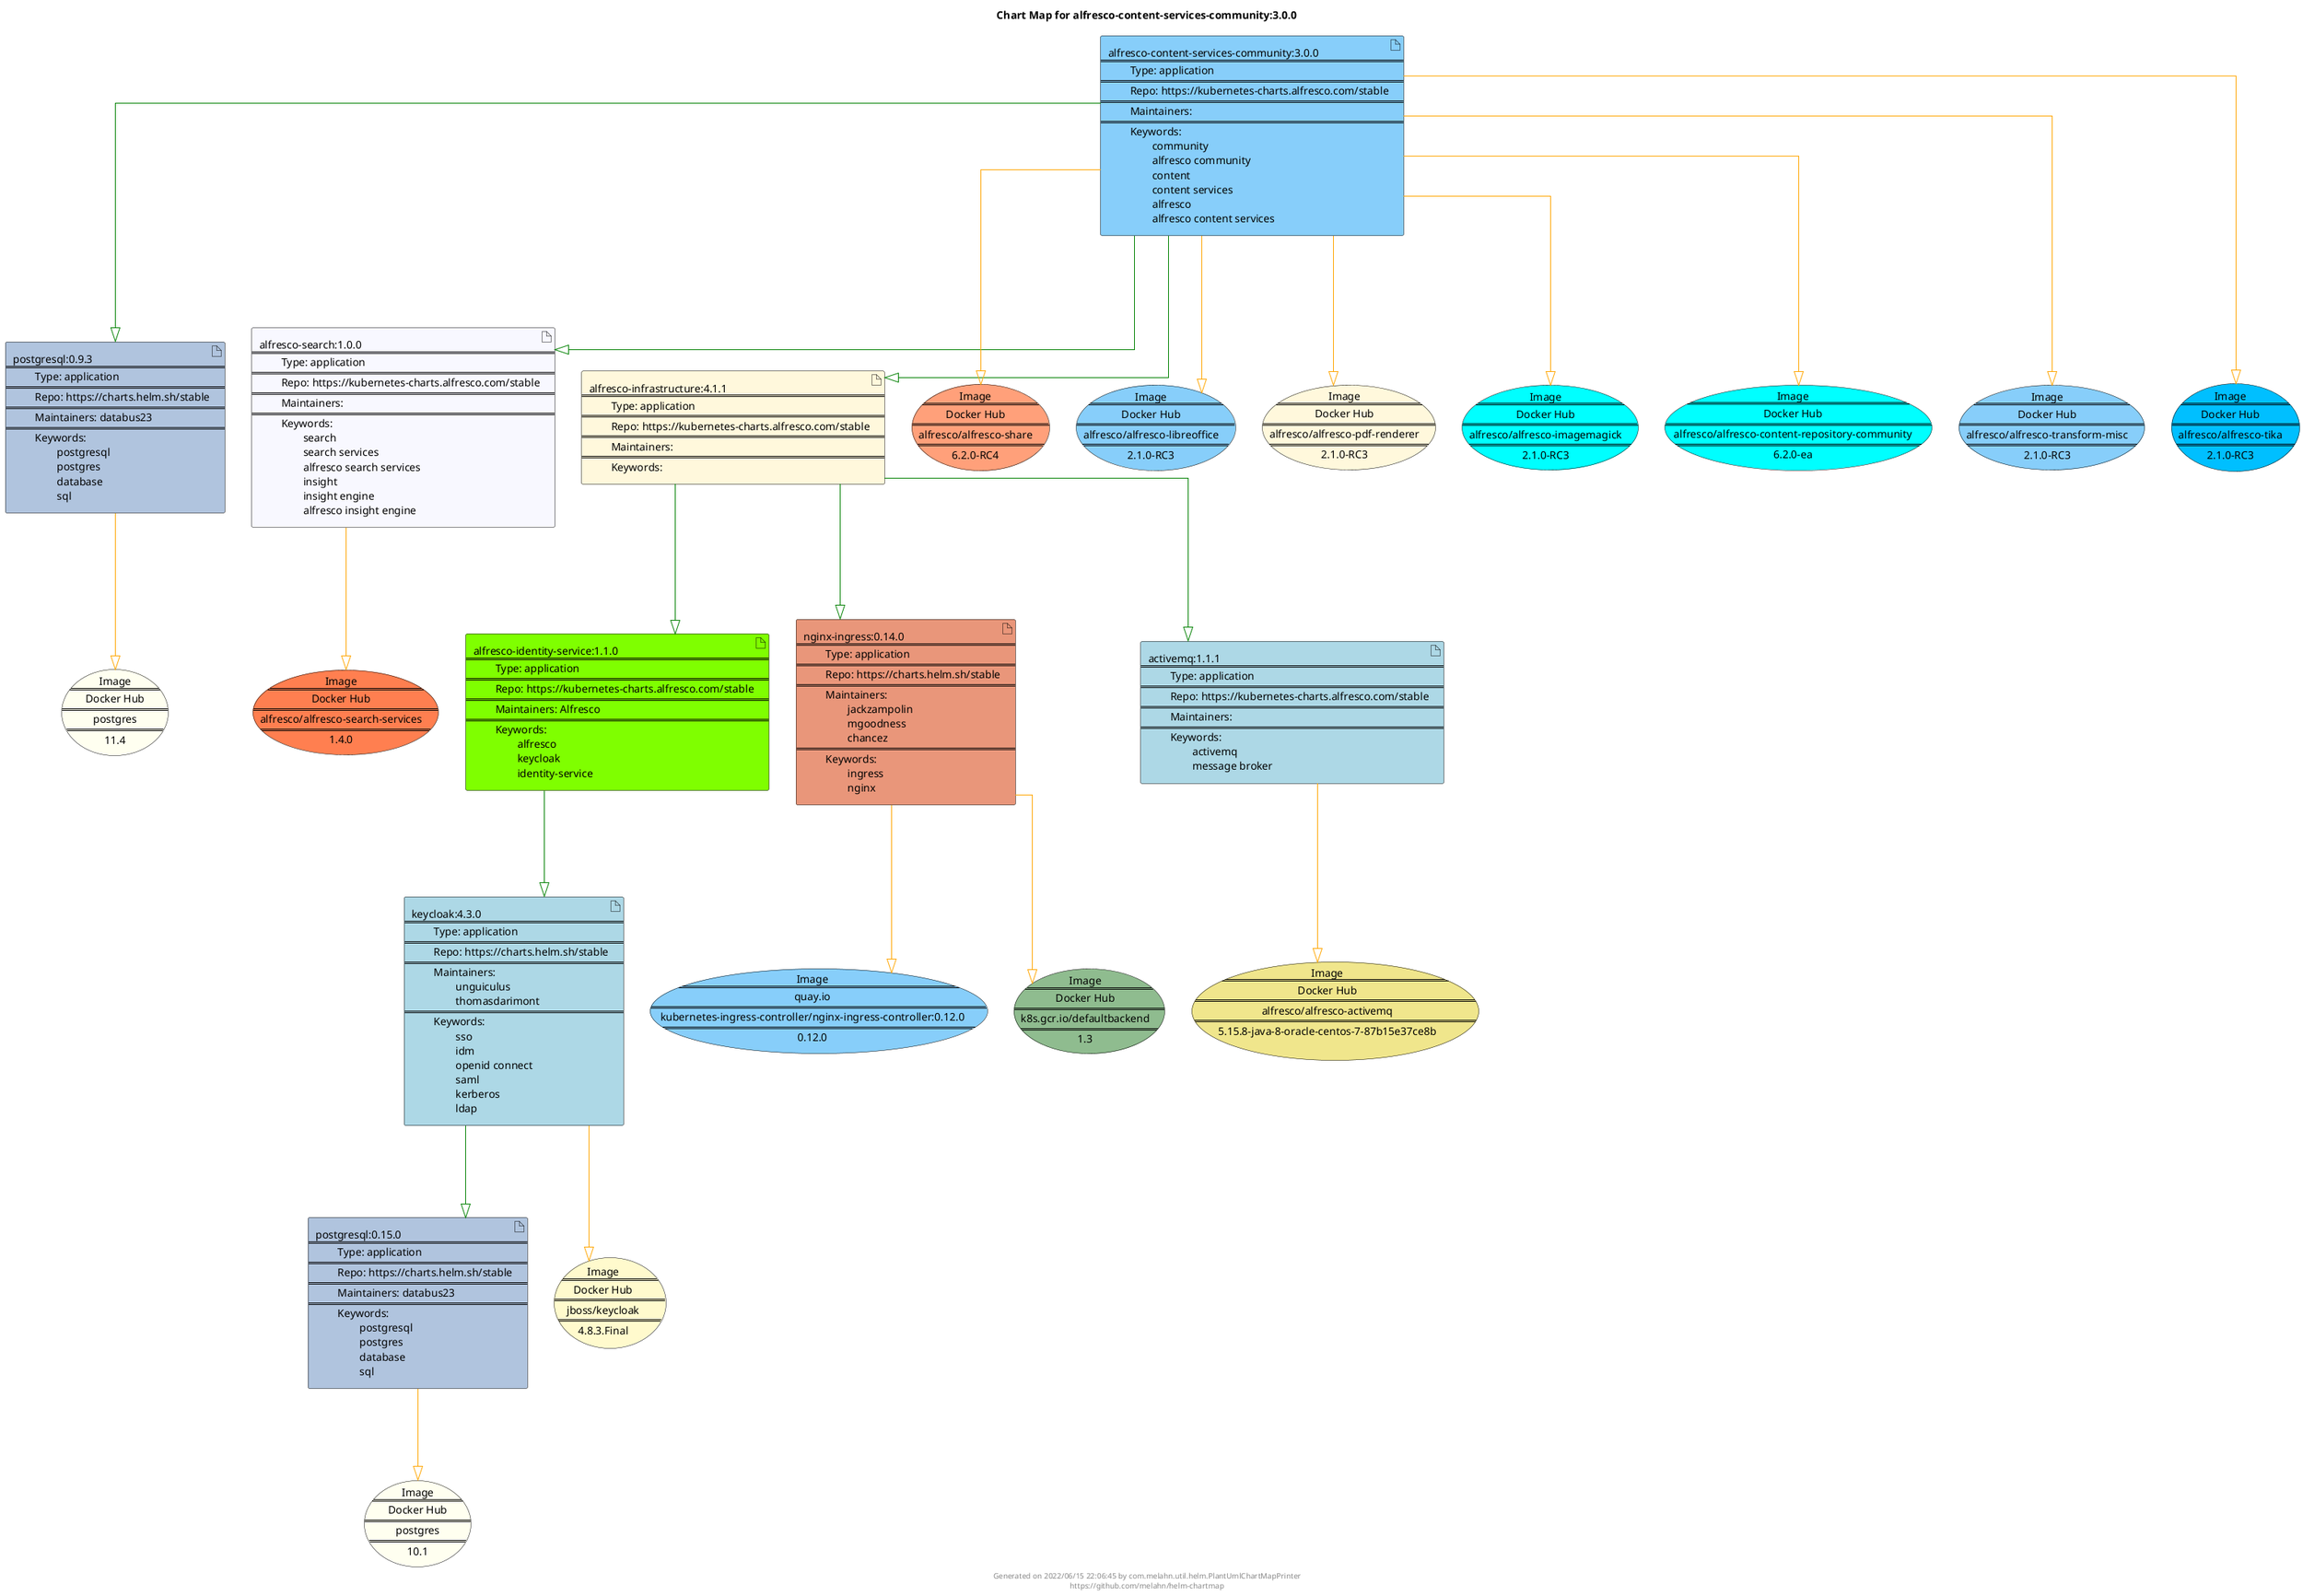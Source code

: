@startuml
skinparam linetype ortho
skinparam backgroundColor white
skinparam usecaseBorderColor black
skinparam usecaseArrowColor LightSlateGray
skinparam artifactBorderColor black
skinparam artifactArrowColor LightSlateGray

title Chart Map for alfresco-content-services-community:3.0.0

'There are 9 referenced Helm Charts
artifact "postgresql:0.9.3\n====\n\tType: application\n====\n\tRepo: https://charts.helm.sh/stable\n====\n\tMaintainers: databus23\n====\n\tKeywords: \n\t\tpostgresql\n\t\tpostgres\n\t\tdatabase\n\t\tsql" as postgresql_0_9_3 #LightSteelBlue
artifact "alfresco-search:1.0.0\n====\n\tType: application\n====\n\tRepo: https://kubernetes-charts.alfresco.com/stable\n====\n\tMaintainers: \n====\n\tKeywords: \n\t\tsearch\n\t\tsearch services\n\t\talfresco search services\n\t\tinsight\n\t\tinsight engine\n\t\talfresco insight engine" as alfresco_search_1_0_0 #GhostWhite
artifact "postgresql:0.15.0\n====\n\tType: application\n====\n\tRepo: https://charts.helm.sh/stable\n====\n\tMaintainers: databus23\n====\n\tKeywords: \n\t\tpostgresql\n\t\tpostgres\n\t\tdatabase\n\t\tsql" as postgresql_0_15_0 #LightSteelBlue
artifact "alfresco-infrastructure:4.1.1\n====\n\tType: application\n====\n\tRepo: https://kubernetes-charts.alfresco.com/stable\n====\n\tMaintainers: \n====\n\tKeywords: " as alfresco_infrastructure_4_1_1 #Cornsilk
artifact "alfresco-identity-service:1.1.0\n====\n\tType: application\n====\n\tRepo: https://kubernetes-charts.alfresco.com/stable\n====\n\tMaintainers: Alfresco\n====\n\tKeywords: \n\t\talfresco\n\t\tkeycloak\n\t\tidentity-service" as alfresco_identity_service_1_1_0 #Chartreuse
artifact "nginx-ingress:0.14.0\n====\n\tType: application\n====\n\tRepo: https://charts.helm.sh/stable\n====\n\tMaintainers: \n\t\tjackzampolin\n\t\tmgoodness\n\t\tchancez\n====\n\tKeywords: \n\t\tingress\n\t\tnginx" as nginx_ingress_0_14_0 #DarkSalmon
artifact "keycloak:4.3.0\n====\n\tType: application\n====\n\tRepo: https://charts.helm.sh/stable\n====\n\tMaintainers: \n\t\tunguiculus\n\t\tthomasdarimont\n====\n\tKeywords: \n\t\tsso\n\t\tidm\n\t\topenid connect\n\t\tsaml\n\t\tkerberos\n\t\tldap" as keycloak_4_3_0 #LightBlue
artifact "alfresco-content-services-community:3.0.0\n====\n\tType: application\n====\n\tRepo: https://kubernetes-charts.alfresco.com/stable\n====\n\tMaintainers: \n====\n\tKeywords: \n\t\tcommunity\n\t\talfresco community\n\t\tcontent\n\t\tcontent services\n\t\talfresco\n\t\talfresco content services" as alfresco_content_services_community_3_0_0 #LightSkyBlue
artifact "activemq:1.1.1\n====\n\tType: application\n====\n\tRepo: https://kubernetes-charts.alfresco.com/stable\n====\n\tMaintainers: \n====\n\tKeywords: \n\t\tactivemq\n\t\tmessage broker" as activemq_1_1_1 #LightBlue

'There are 14 referenced Docker Images
usecase "Image\n====\nDocker Hub\n====\npostgres\n====\n11.4" as postgres_11_4 #Ivory
usecase "Image\n====\nDocker Hub\n====\npostgres\n====\n10.1" as postgres_10_1 #Ivory
usecase "Image\n====\nDocker Hub\n====\nalfresco/alfresco-share\n====\n6.2.0-RC4" as alfresco_alfresco_share_6_2_0_RC4 #LightSalmon
usecase "Image\n====\nquay.io\n====\nkubernetes-ingress-controller/nginx-ingress-controller:0.12.0\n====\n0.12.0" as quay_io_kubernetes_ingress_controller_nginx_ingress_controller_0_12_0 #LightSkyBlue
usecase "Image\n====\nDocker Hub\n====\nalfresco/alfresco-libreoffice\n====\n2.1.0-RC3" as alfresco_alfresco_libreoffice_2_1_0_RC3 #LightSkyBlue
usecase "Image\n====\nDocker Hub\n====\nalfresco/alfresco-pdf-renderer\n====\n2.1.0-RC3" as alfresco_alfresco_pdf_renderer_2_1_0_RC3 #Cornsilk
usecase "Image\n====\nDocker Hub\n====\nalfresco/alfresco-activemq\n====\n5.15.8-java-8-oracle-centos-7-87b15e37ce8b" as alfresco_alfresco_activemq_5_15_8_java_8_oracle_centos_7_87b15e37ce8b #Khaki
usecase "Image\n====\nDocker Hub\n====\nalfresco/alfresco-imagemagick\n====\n2.1.0-RC3" as alfresco_alfresco_imagemagick_2_1_0_RC3 #Aqua
usecase "Image\n====\nDocker Hub\n====\nalfresco/alfresco-content-repository-community\n====\n6.2.0-ea" as alfresco_alfresco_content_repository_community_6_2_0_ea #Aqua
usecase "Image\n====\nDocker Hub\n====\njboss/keycloak\n====\n4.8.3.Final" as jboss_keycloak_4_8_3_Final #LemonChiffon
usecase "Image\n====\nDocker Hub\n====\nk8s.gcr.io/defaultbackend\n====\n1.3" as k8s_gcr_io_defaultbackend_1_3 #DarkSeaGreen
usecase "Image\n====\nDocker Hub\n====\nalfresco/alfresco-search-services\n====\n1.4.0" as alfresco_alfresco_search_services_1_4_0 #Coral
usecase "Image\n====\nDocker Hub\n====\nalfresco/alfresco-transform-misc\n====\n2.1.0-RC3" as alfresco_alfresco_transform_misc_2_1_0_RC3 #LightSkyBlue
usecase "Image\n====\nDocker Hub\n====\nalfresco/alfresco-tika\n====\n2.1.0-RC3" as alfresco_alfresco_tika_2_1_0_RC3 #DeepSkyBlue

'Chart Dependencies
alfresco_content_services_community_3_0_0--[#green]-|>alfresco_search_1_0_0
alfresco_content_services_community_3_0_0--[#green]-|>alfresco_infrastructure_4_1_1
alfresco_infrastructure_4_1_1--[#green]-|>alfresco_identity_service_1_1_0
alfresco_identity_service_1_1_0--[#green]-|>keycloak_4_3_0
keycloak_4_3_0--[#green]-|>postgresql_0_15_0
alfresco_infrastructure_4_1_1--[#green]-|>nginx_ingress_0_14_0
alfresco_infrastructure_4_1_1--[#green]-|>activemq_1_1_1
alfresco_content_services_community_3_0_0--[#green]-|>postgresql_0_9_3
postgresql_0_9_3--[#orange]-|>postgres_11_4
alfresco_search_1_0_0--[#orange]-|>alfresco_alfresco_search_services_1_4_0
postgresql_0_15_0--[#orange]-|>postgres_10_1
nginx_ingress_0_14_0--[#orange]-|>k8s_gcr_io_defaultbackend_1_3
nginx_ingress_0_14_0--[#orange]-|>quay_io_kubernetes_ingress_controller_nginx_ingress_controller_0_12_0
keycloak_4_3_0--[#orange]-|>jboss_keycloak_4_8_3_Final
alfresco_content_services_community_3_0_0--[#orange]-|>alfresco_alfresco_content_repository_community_6_2_0_ea
alfresco_content_services_community_3_0_0--[#orange]-|>alfresco_alfresco_share_6_2_0_RC4
alfresco_content_services_community_3_0_0--[#orange]-|>alfresco_alfresco_libreoffice_2_1_0_RC3
alfresco_content_services_community_3_0_0--[#orange]-|>alfresco_alfresco_pdf_renderer_2_1_0_RC3
alfresco_content_services_community_3_0_0--[#orange]-|>alfresco_alfresco_transform_misc_2_1_0_RC3
alfresco_content_services_community_3_0_0--[#orange]-|>alfresco_alfresco_imagemagick_2_1_0_RC3
alfresco_content_services_community_3_0_0--[#orange]-|>alfresco_alfresco_tika_2_1_0_RC3
activemq_1_1_1--[#orange]-|>alfresco_alfresco_activemq_5_15_8_java_8_oracle_centos_7_87b15e37ce8b

center footer Generated on 2022/06/15 22:06:45 by com.melahn.util.helm.PlantUmlChartMapPrinter\nhttps://github.com/melahn/helm-chartmap
@enduml
